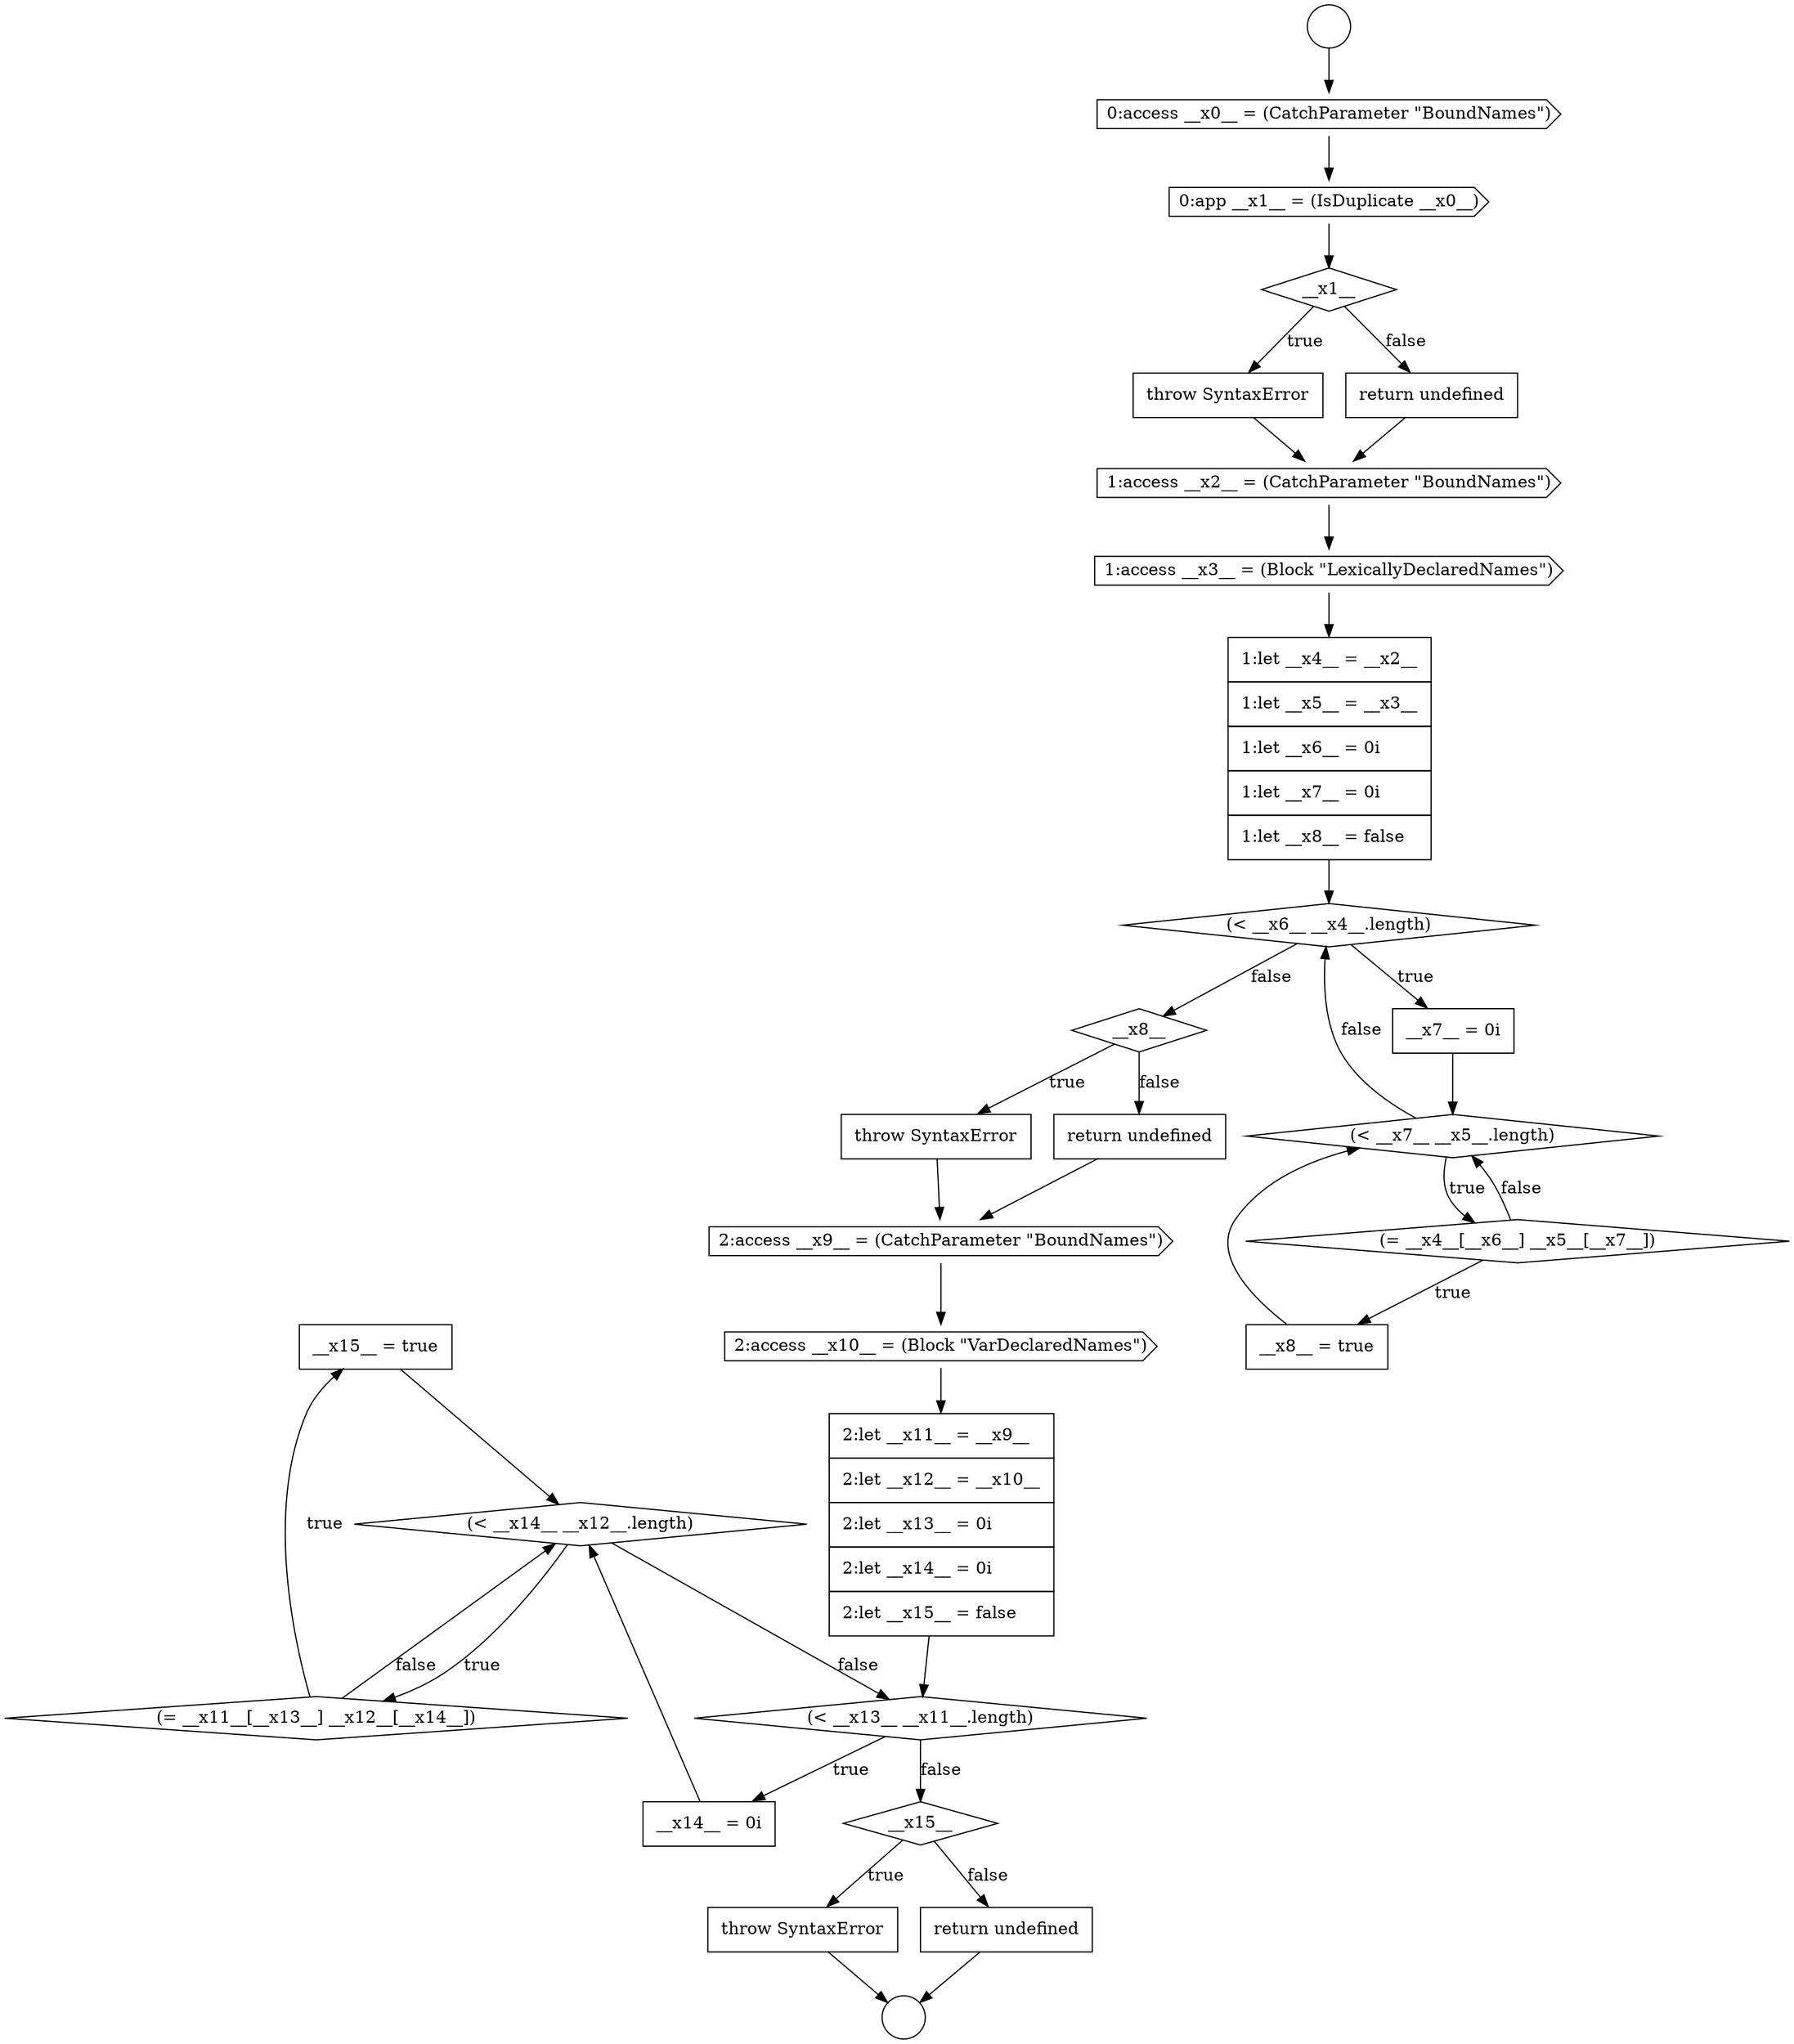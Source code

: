 digraph {
  node20124 [shape=none, margin=0, label=<<font color="black">
    <table border="0" cellborder="1" cellspacing="0" cellpadding="10">
      <tr><td align="left">__x15__ = true</td></tr>
    </table>
  </font>> color="black" fillcolor="white" style=filled]
  node20117 [shape=cds, label=<<font color="black">2:access __x9__ = (CatchParameter &quot;BoundNames&quot;)</font>> color="black" fillcolor="white" style=filled]
  node20113 [shape=none, margin=0, label=<<font color="black">
    <table border="0" cellborder="1" cellspacing="0" cellpadding="10">
      <tr><td align="left">__x8__ = true</td></tr>
    </table>
  </font>> color="black" fillcolor="white" style=filled]
  node20111 [shape=diamond, label=<<font color="black">(&lt; __x7__ __x5__.length)</font>> color="black" fillcolor="white" style=filled]
  node20104 [shape=none, margin=0, label=<<font color="black">
    <table border="0" cellborder="1" cellspacing="0" cellpadding="10">
      <tr><td align="left">throw SyntaxError</td></tr>
    </table>
  </font>> color="black" fillcolor="white" style=filled]
  node20121 [shape=none, margin=0, label=<<font color="black">
    <table border="0" cellborder="1" cellspacing="0" cellpadding="10">
      <tr><td align="left">__x14__ = 0i</td></tr>
    </table>
  </font>> color="black" fillcolor="white" style=filled]
  node20108 [shape=none, margin=0, label=<<font color="black">
    <table border="0" cellborder="1" cellspacing="0" cellpadding="10">
      <tr><td align="left">1:let __x4__ = __x2__</td></tr>
      <tr><td align="left">1:let __x5__ = __x3__</td></tr>
      <tr><td align="left">1:let __x6__ = 0i</td></tr>
      <tr><td align="left">1:let __x7__ = 0i</td></tr>
      <tr><td align="left">1:let __x8__ = false</td></tr>
    </table>
  </font>> color="black" fillcolor="white" style=filled]
  node20101 [shape=cds, label=<<font color="black">0:access __x0__ = (CatchParameter &quot;BoundNames&quot;)</font>> color="black" fillcolor="white" style=filled]
  node20116 [shape=none, margin=0, label=<<font color="black">
    <table border="0" cellborder="1" cellspacing="0" cellpadding="10">
      <tr><td align="left">return undefined</td></tr>
    </table>
  </font>> color="black" fillcolor="white" style=filled]
  node20105 [shape=none, margin=0, label=<<font color="black">
    <table border="0" cellborder="1" cellspacing="0" cellpadding="10">
      <tr><td align="left">return undefined</td></tr>
    </table>
  </font>> color="black" fillcolor="white" style=filled]
  node20119 [shape=none, margin=0, label=<<font color="black">
    <table border="0" cellborder="1" cellspacing="0" cellpadding="10">
      <tr><td align="left">2:let __x11__ = __x9__</td></tr>
      <tr><td align="left">2:let __x12__ = __x10__</td></tr>
      <tr><td align="left">2:let __x13__ = 0i</td></tr>
      <tr><td align="left">2:let __x14__ = 0i</td></tr>
      <tr><td align="left">2:let __x15__ = false</td></tr>
    </table>
  </font>> color="black" fillcolor="white" style=filled]
  node20100 [shape=circle label=" " color="black" fillcolor="white" style=filled]
  node20109 [shape=diamond, label=<<font color="black">(&lt; __x6__ __x4__.length)</font>> color="black" fillcolor="white" style=filled]
  node20115 [shape=none, margin=0, label=<<font color="black">
    <table border="0" cellborder="1" cellspacing="0" cellpadding="10">
      <tr><td align="left">throw SyntaxError</td></tr>
    </table>
  </font>> color="black" fillcolor="white" style=filled]
  node20126 [shape=none, margin=0, label=<<font color="black">
    <table border="0" cellborder="1" cellspacing="0" cellpadding="10">
      <tr><td align="left">throw SyntaxError</td></tr>
    </table>
  </font>> color="black" fillcolor="white" style=filled]
  node20123 [shape=diamond, label=<<font color="black">(= __x11__[__x13__] __x12__[__x14__])</font>> color="black" fillcolor="white" style=filled]
  node20114 [shape=diamond, label=<<font color="black">__x8__</font>> color="black" fillcolor="white" style=filled]
  node20102 [shape=cds, label=<<font color="black">0:app __x1__ = (IsDuplicate __x0__)</font>> color="black" fillcolor="white" style=filled]
  node20107 [shape=cds, label=<<font color="black">1:access __x3__ = (Block &quot;LexicallyDeclaredNames&quot;)</font>> color="black" fillcolor="white" style=filled]
  node20125 [shape=diamond, label=<<font color="black">__x15__</font>> color="black" fillcolor="white" style=filled]
  node20120 [shape=diamond, label=<<font color="black">(&lt; __x13__ __x11__.length)</font>> color="black" fillcolor="white" style=filled]
  node20112 [shape=diamond, label=<<font color="black">(= __x4__[__x6__] __x5__[__x7__])</font>> color="black" fillcolor="white" style=filled]
  node20122 [shape=diamond, label=<<font color="black">(&lt; __x14__ __x12__.length)</font>> color="black" fillcolor="white" style=filled]
  node20106 [shape=cds, label=<<font color="black">1:access __x2__ = (CatchParameter &quot;BoundNames&quot;)</font>> color="black" fillcolor="white" style=filled]
  node20103 [shape=diamond, label=<<font color="black">__x1__</font>> color="black" fillcolor="white" style=filled]
  node20127 [shape=none, margin=0, label=<<font color="black">
    <table border="0" cellborder="1" cellspacing="0" cellpadding="10">
      <tr><td align="left">return undefined</td></tr>
    </table>
  </font>> color="black" fillcolor="white" style=filled]
  node20118 [shape=cds, label=<<font color="black">2:access __x10__ = (Block &quot;VarDeclaredNames&quot;)</font>> color="black" fillcolor="white" style=filled]
  node20110 [shape=none, margin=0, label=<<font color="black">
    <table border="0" cellborder="1" cellspacing="0" cellpadding="10">
      <tr><td align="left">__x7__ = 0i</td></tr>
    </table>
  </font>> color="black" fillcolor="white" style=filled]
  node20099 [shape=circle label=" " color="black" fillcolor="white" style=filled]
  node20116 -> node20117 [ color="black"]
  node20104 -> node20106 [ color="black"]
  node20106 -> node20107 [ color="black"]
  node20115 -> node20117 [ color="black"]
  node20126 -> node20100 [ color="black"]
  node20099 -> node20101 [ color="black"]
  node20107 -> node20108 [ color="black"]
  node20125 -> node20126 [label=<<font color="black">true</font>> color="black"]
  node20125 -> node20127 [label=<<font color="black">false</font>> color="black"]
  node20110 -> node20111 [ color="black"]
  node20123 -> node20124 [label=<<font color="black">true</font>> color="black"]
  node20123 -> node20122 [label=<<font color="black">false</font>> color="black"]
  node20118 -> node20119 [ color="black"]
  node20108 -> node20109 [ color="black"]
  node20103 -> node20104 [label=<<font color="black">true</font>> color="black"]
  node20103 -> node20105 [label=<<font color="black">false</font>> color="black"]
  node20113 -> node20111 [ color="black"]
  node20102 -> node20103 [ color="black"]
  node20101 -> node20102 [ color="black"]
  node20122 -> node20123 [label=<<font color="black">true</font>> color="black"]
  node20122 -> node20120 [label=<<font color="black">false</font>> color="black"]
  node20117 -> node20118 [ color="black"]
  node20109 -> node20110 [label=<<font color="black">true</font>> color="black"]
  node20109 -> node20114 [label=<<font color="black">false</font>> color="black"]
  node20105 -> node20106 [ color="black"]
  node20127 -> node20100 [ color="black"]
  node20112 -> node20113 [label=<<font color="black">true</font>> color="black"]
  node20112 -> node20111 [label=<<font color="black">false</font>> color="black"]
  node20120 -> node20121 [label=<<font color="black">true</font>> color="black"]
  node20120 -> node20125 [label=<<font color="black">false</font>> color="black"]
  node20124 -> node20122 [ color="black"]
  node20114 -> node20115 [label=<<font color="black">true</font>> color="black"]
  node20114 -> node20116 [label=<<font color="black">false</font>> color="black"]
  node20119 -> node20120 [ color="black"]
  node20121 -> node20122 [ color="black"]
  node20111 -> node20112 [label=<<font color="black">true</font>> color="black"]
  node20111 -> node20109 [label=<<font color="black">false</font>> color="black"]
}
